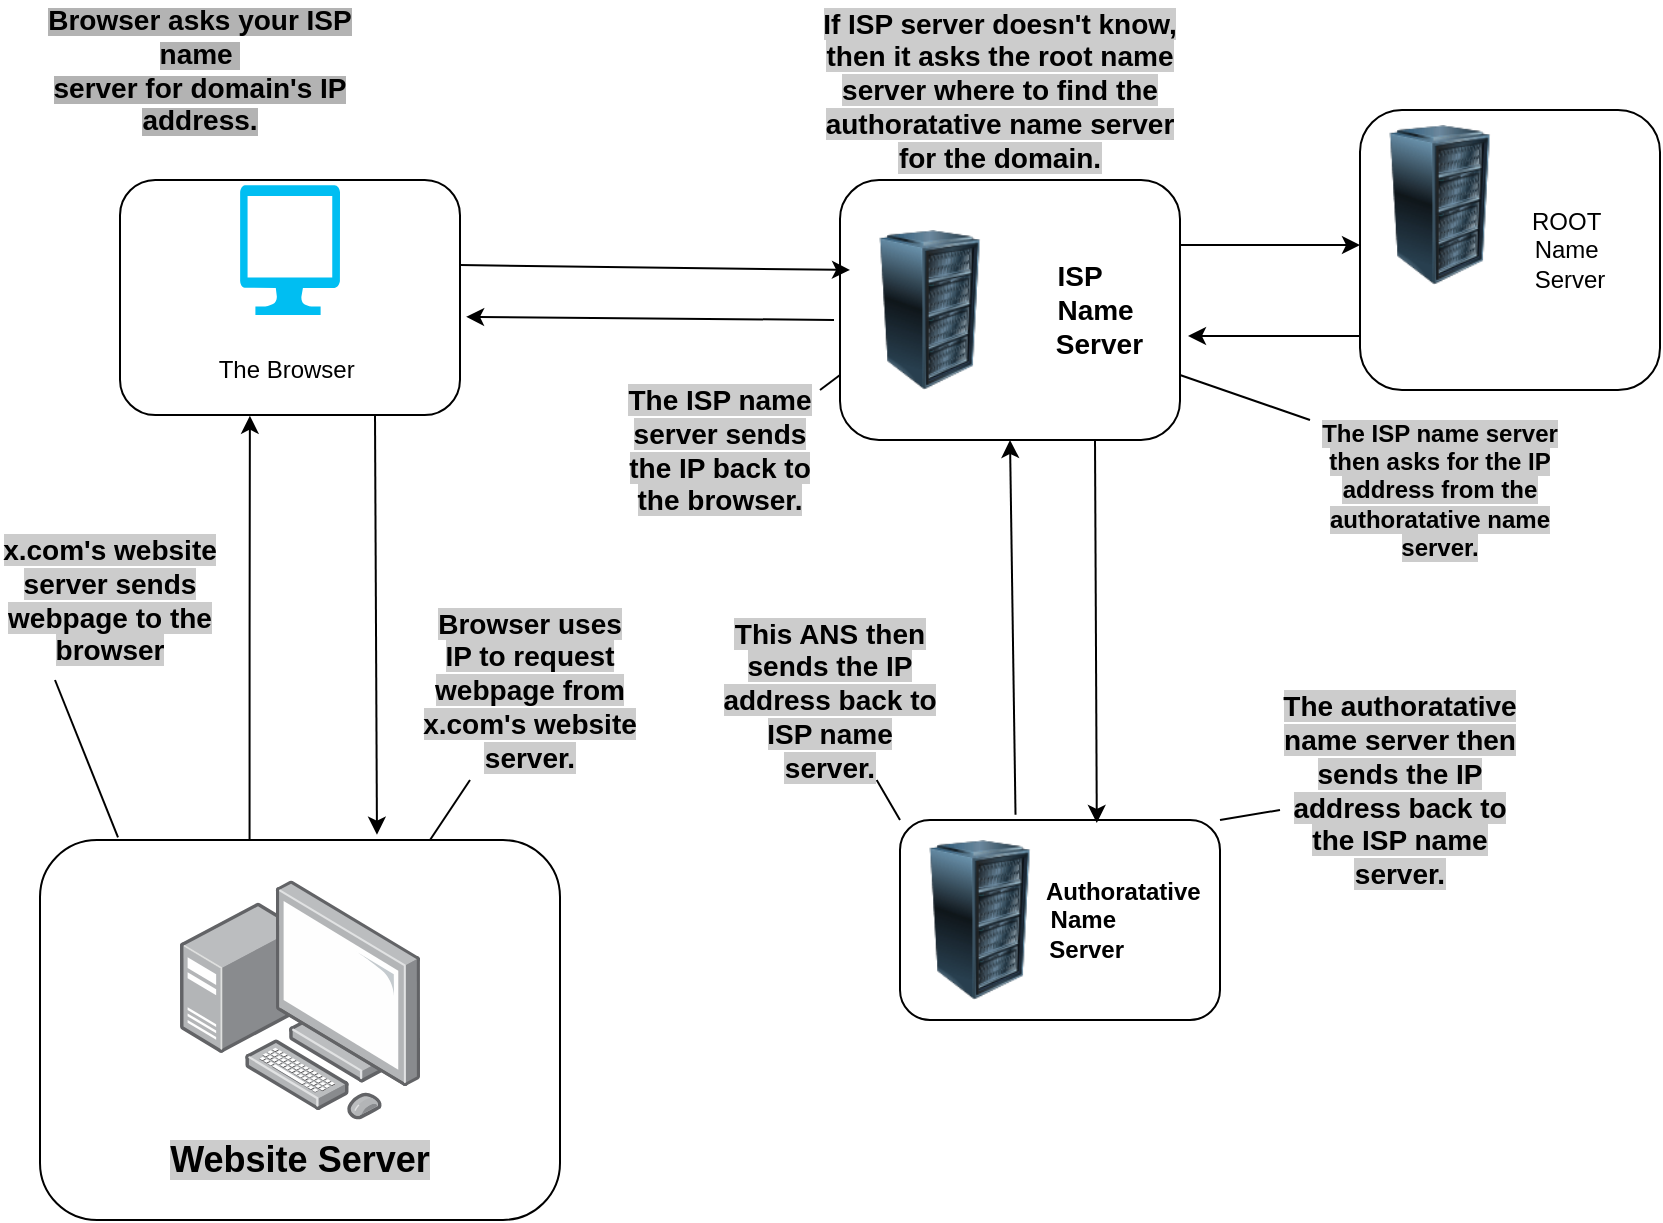 <mxfile version="14.4.3" type="device"><diagram id="0wB_RAFqZ_71fFTMggz_" name="Page-1"><mxGraphModel dx="1021" dy="652" grid="1" gridSize="10" guides="1" tooltips="1" connect="1" arrows="1" fold="1" page="1" pageScale="1" pageWidth="850" pageHeight="1100" math="0" shadow="0"><root><mxCell id="0"/><mxCell id="1" parent="0"/><mxCell id="tzicH9kwaCuf_Z-xAIDu-1" value="&lt;br&gt;&lt;br&gt;&lt;br&gt;&lt;br&gt;&lt;br&gt;The Browser&amp;nbsp;" style="rounded=1;whiteSpace=wrap;html=1;" vertex="1" parent="1"><mxGeometry x="60" y="90" width="170" height="117.5" as="geometry"/></mxCell><mxCell id="tzicH9kwaCuf_Z-xAIDu-2" value="&lt;b&gt;&lt;font style=&quot;font-size: 14px&quot;&gt;&amp;nbsp; &amp;nbsp; &amp;nbsp; &amp;nbsp; &amp;nbsp; &amp;nbsp; &amp;nbsp; &amp;nbsp; &amp;nbsp; ISP&lt;br&gt;&amp;nbsp; &amp;nbsp; &amp;nbsp; &amp;nbsp; &amp;nbsp; &amp;nbsp; &amp;nbsp; &amp;nbsp; &amp;nbsp; &amp;nbsp; &amp;nbsp; Name&lt;br&gt;&amp;nbsp; &amp;nbsp; &amp;nbsp; &amp;nbsp; &amp;nbsp; &amp;nbsp; &amp;nbsp; &amp;nbsp; &amp;nbsp; &amp;nbsp; &amp;nbsp; &amp;nbsp;Server&lt;/font&gt;&lt;/b&gt;" style="rounded=1;whiteSpace=wrap;html=1;" vertex="1" parent="1"><mxGeometry x="420" y="90" width="170" height="130" as="geometry"/></mxCell><mxCell id="tzicH9kwaCuf_Z-xAIDu-3" value="&amp;nbsp; &amp;nbsp; &amp;nbsp; &amp;nbsp; &amp;nbsp; &amp;nbsp; &amp;nbsp; &amp;nbsp; &amp;nbsp;ROOT&lt;br&gt;&amp;nbsp; &amp;nbsp; &amp;nbsp; &amp;nbsp; &amp;nbsp; &amp;nbsp; &amp;nbsp; &amp;nbsp; &amp;nbsp;Name&lt;br&gt;&amp;nbsp; &amp;nbsp; &amp;nbsp; &amp;nbsp; &amp;nbsp; &amp;nbsp; &amp;nbsp; &amp;nbsp; &amp;nbsp; Server" style="rounded=1;whiteSpace=wrap;html=1;" vertex="1" parent="1"><mxGeometry x="680" y="55" width="150" height="140" as="geometry"/></mxCell><mxCell id="tzicH9kwaCuf_Z-xAIDu-5" value="&lt;b&gt;&amp;nbsp; &amp;nbsp; &amp;nbsp; &amp;nbsp; &amp;nbsp; &amp;nbsp; &amp;nbsp; &amp;nbsp; &amp;nbsp; &amp;nbsp;Authoratative&lt;br&gt;&amp;nbsp; &amp;nbsp; &amp;nbsp; &amp;nbsp;Name&lt;br&gt;&amp;nbsp; &amp;nbsp; &amp;nbsp; &amp;nbsp; Server&lt;/b&gt;" style="rounded=1;whiteSpace=wrap;html=1;" vertex="1" parent="1"><mxGeometry x="450" y="410" width="160" height="100" as="geometry"/></mxCell><mxCell id="tzicH9kwaCuf_Z-xAIDu-39" style="edgeStyle=orthogonalEdgeStyle;rounded=0;orthogonalLoop=1;jettySize=auto;html=1;exitX=0.403;exitY=0.005;exitDx=0;exitDy=0;entryX=0.382;entryY=1.003;entryDx=0;entryDy=0;entryPerimeter=0;exitPerimeter=0;" edge="1" parent="1" source="tzicH9kwaCuf_Z-xAIDu-8" target="tzicH9kwaCuf_Z-xAIDu-1"><mxGeometry relative="1" as="geometry"/></mxCell><mxCell id="tzicH9kwaCuf_Z-xAIDu-8" value="" style="rounded=1;whiteSpace=wrap;html=1;" vertex="1" parent="1"><mxGeometry x="20" y="420" width="260" height="190" as="geometry"/></mxCell><mxCell id="tzicH9kwaCuf_Z-xAIDu-9" value="" style="verticalLabelPosition=bottom;html=1;verticalAlign=top;align=center;strokeColor=none;fillColor=#00BEF2;shape=mxgraph.azure.computer;pointerEvents=1;" vertex="1" parent="1"><mxGeometry x="120" y="92.5" width="50" height="65" as="geometry"/></mxCell><mxCell id="tzicH9kwaCuf_Z-xAIDu-10" value="" style="endArrow=classic;html=1;entryX=0;entryY=0.25;entryDx=0;entryDy=0;exitX=1;exitY=0.362;exitDx=0;exitDy=0;exitPerimeter=0;" edge="1" parent="1" source="tzicH9kwaCuf_Z-xAIDu-1" target="tzicH9kwaCuf_Z-xAIDu-13"><mxGeometry width="50" height="50" relative="1" as="geometry"><mxPoint x="200" y="135" as="sourcePoint"/><mxPoint x="280" y="135" as="targetPoint"/></mxGeometry></mxCell><mxCell id="tzicH9kwaCuf_Z-xAIDu-12" value="&lt;font&gt;&lt;b style=&quot;background-color: rgb(179 , 179 , 179)&quot;&gt;&lt;font style=&quot;font-size: 14px&quot;&gt;Browser asks your ISP name&amp;nbsp;&lt;br&gt;&lt;/font&gt;&lt;font style=&quot;font-size: 14px&quot;&gt;server for domain's IP address.&lt;/font&gt;&lt;/b&gt;&lt;/font&gt;" style="text;html=1;strokeColor=none;fillColor=none;align=center;verticalAlign=middle;whiteSpace=wrap;rounded=0;" vertex="1" parent="1"><mxGeometry x="20" width="160" height="70" as="geometry"/></mxCell><mxCell id="tzicH9kwaCuf_Z-xAIDu-13" value="" style="image;html=1;image=img/lib/clip_art/computers/Server_Rack_128x128.png" vertex="1" parent="1"><mxGeometry x="425" y="115" width="80" height="80" as="geometry"/></mxCell><mxCell id="tzicH9kwaCuf_Z-xAIDu-14" value="&lt;font style=&quot;font-size: 14px&quot;&gt;&lt;b style=&quot;background-color: rgb(204 , 204 , 204)&quot;&gt;If ISP server doesn't know, then it asks the root name server where to find the authoratative name server for the domain.&lt;/b&gt;&lt;/font&gt;" style="text;html=1;strokeColor=none;fillColor=none;align=center;verticalAlign=middle;whiteSpace=wrap;rounded=0;" vertex="1" parent="1"><mxGeometry x="410" y="10" width="180" height="70" as="geometry"/></mxCell><mxCell id="tzicH9kwaCuf_Z-xAIDu-16" value="" style="image;html=1;image=img/lib/clip_art/computers/Server_Rack_128x128.png" vertex="1" parent="1"><mxGeometry x="680" y="62.5" width="80" height="80" as="geometry"/></mxCell><mxCell id="tzicH9kwaCuf_Z-xAIDu-17" value="" style="endArrow=classic;html=1;exitX=1;exitY=0.25;exitDx=0;exitDy=0;entryX=0;entryY=0.75;entryDx=0;entryDy=0;" edge="1" parent="1" source="tzicH9kwaCuf_Z-xAIDu-2" target="tzicH9kwaCuf_Z-xAIDu-16"><mxGeometry width="50" height="50" relative="1" as="geometry"><mxPoint x="400" y="160" as="sourcePoint"/><mxPoint x="550" y="100" as="targetPoint"/></mxGeometry></mxCell><mxCell id="tzicH9kwaCuf_Z-xAIDu-18" value="" style="endArrow=classic;html=1;exitX=0;exitY=0.807;exitDx=0;exitDy=0;exitPerimeter=0;" edge="1" parent="1" source="tzicH9kwaCuf_Z-xAIDu-3"><mxGeometry width="50" height="50" relative="1" as="geometry"><mxPoint x="400" y="160" as="sourcePoint"/><mxPoint x="594" y="168" as="targetPoint"/></mxGeometry></mxCell><mxCell id="tzicH9kwaCuf_Z-xAIDu-19" value="" style="endArrow=classic;html=1;entryX=0.615;entryY=0.015;entryDx=0;entryDy=0;exitX=0.75;exitY=1;exitDx=0;exitDy=0;entryPerimeter=0;" edge="1" parent="1" source="tzicH9kwaCuf_Z-xAIDu-2" target="tzicH9kwaCuf_Z-xAIDu-5"><mxGeometry width="50" height="50" relative="1" as="geometry"><mxPoint x="590" y="170" as="sourcePoint"/><mxPoint x="450" y="290" as="targetPoint"/></mxGeometry></mxCell><mxCell id="tzicH9kwaCuf_Z-xAIDu-22" value="" style="image;html=1;image=img/lib/clip_art/computers/Server_Rack_128x128.png" vertex="1" parent="1"><mxGeometry x="460" y="420" width="60" height="80" as="geometry"/></mxCell><mxCell id="tzicH9kwaCuf_Z-xAIDu-23" value="" style="endArrow=none;html=1;entryX=0;entryY=0;entryDx=0;entryDy=0;exitX=1;exitY=0.75;exitDx=0;exitDy=0;" edge="1" parent="1" source="tzicH9kwaCuf_Z-xAIDu-2" target="tzicH9kwaCuf_Z-xAIDu-24"><mxGeometry width="50" height="50" relative="1" as="geometry"><mxPoint x="490" y="170" as="sourcePoint"/><mxPoint x="560" y="240" as="targetPoint"/></mxGeometry></mxCell><mxCell id="tzicH9kwaCuf_Z-xAIDu-24" value="&lt;span style=&quot;background-color: rgb(204 , 204 , 204)&quot;&gt;&lt;b&gt;The ISP name server then asks for the IP address from the authoratative name server.&lt;/b&gt;&lt;/span&gt;" style="text;html=1;strokeColor=none;fillColor=none;align=center;verticalAlign=middle;whiteSpace=wrap;rounded=0;" vertex="1" parent="1"><mxGeometry x="655" y="210" width="130" height="70" as="geometry"/></mxCell><mxCell id="tzicH9kwaCuf_Z-xAIDu-25" value="" style="endArrow=none;html=1;exitX=1;exitY=0;exitDx=0;exitDy=0;" edge="1" parent="1" source="tzicH9kwaCuf_Z-xAIDu-5" target="tzicH9kwaCuf_Z-xAIDu-26"><mxGeometry width="50" height="50" relative="1" as="geometry"><mxPoint x="400" y="330" as="sourcePoint"/><mxPoint x="570" y="390" as="targetPoint"/></mxGeometry></mxCell><mxCell id="tzicH9kwaCuf_Z-xAIDu-26" value="&lt;font style=&quot;font-size: 14px ; background-color: rgb(204 , 204 , 204)&quot;&gt;&lt;b&gt;The authoratative name server then sends the IP address back to the ISP name server.&lt;/b&gt;&lt;/font&gt;" style="text;html=1;strokeColor=none;fillColor=none;align=center;verticalAlign=middle;whiteSpace=wrap;rounded=0;" vertex="1" parent="1"><mxGeometry x="640" y="350" width="120" height="90" as="geometry"/></mxCell><mxCell id="tzicH9kwaCuf_Z-xAIDu-27" value="" style="endArrow=classic;html=1;exitX=0.361;exitY=-0.026;exitDx=0;exitDy=0;exitPerimeter=0;" edge="1" parent="1" source="tzicH9kwaCuf_Z-xAIDu-5"><mxGeometry width="50" height="50" relative="1" as="geometry"><mxPoint x="400" y="410" as="sourcePoint"/><mxPoint x="505" y="220" as="targetPoint"/></mxGeometry></mxCell><mxCell id="tzicH9kwaCuf_Z-xAIDu-28" value="" style="endArrow=none;html=1;exitX=0;exitY=0;exitDx=0;exitDy=0;" edge="1" parent="1" source="tzicH9kwaCuf_Z-xAIDu-5" target="tzicH9kwaCuf_Z-xAIDu-29"><mxGeometry width="50" height="50" relative="1" as="geometry"><mxPoint x="400" y="280" as="sourcePoint"/><mxPoint x="320" y="390" as="targetPoint"/></mxGeometry></mxCell><mxCell id="tzicH9kwaCuf_Z-xAIDu-29" value="&lt;font style=&quot;font-size: 14px&quot;&gt;&lt;b style=&quot;background-color: rgb(204 , 204 , 204)&quot;&gt;This ANS then sends the IP address back to ISP name server.&lt;/b&gt;&lt;/font&gt;" style="text;html=1;strokeColor=none;fillColor=none;align=center;verticalAlign=middle;whiteSpace=wrap;rounded=0;" vertex="1" parent="1"><mxGeometry x="360" y="310" width="110" height="80" as="geometry"/></mxCell><mxCell id="tzicH9kwaCuf_Z-xAIDu-30" value="" style="endArrow=classic;html=1;entryX=1.018;entryY=0.582;entryDx=0;entryDy=0;entryPerimeter=0;" edge="1" parent="1" target="tzicH9kwaCuf_Z-xAIDu-1"><mxGeometry width="50" height="50" relative="1" as="geometry"><mxPoint x="417" y="160" as="sourcePoint"/><mxPoint x="450" y="320" as="targetPoint"/></mxGeometry></mxCell><mxCell id="tzicH9kwaCuf_Z-xAIDu-32" value="" style="endArrow=none;html=1;entryX=0;entryY=0.75;entryDx=0;entryDy=0;exitX=1;exitY=0;exitDx=0;exitDy=0;" edge="1" parent="1" source="tzicH9kwaCuf_Z-xAIDu-33" target="tzicH9kwaCuf_Z-xAIDu-2"><mxGeometry width="50" height="50" relative="1" as="geometry"><mxPoint x="390" y="220" as="sourcePoint"/><mxPoint x="450" y="220" as="targetPoint"/></mxGeometry></mxCell><mxCell id="tzicH9kwaCuf_Z-xAIDu-33" value="&lt;font style=&quot;font-size: 14px&quot;&gt;&lt;b style=&quot;background-color: rgb(204 , 204 , 204)&quot;&gt;The ISP name server sends the IP back to the browser.&lt;/b&gt;&lt;/font&gt;" style="text;html=1;strokeColor=none;fillColor=none;align=center;verticalAlign=middle;whiteSpace=wrap;rounded=0;" vertex="1" parent="1"><mxGeometry x="310" y="195" width="100" height="60" as="geometry"/></mxCell><mxCell id="tzicH9kwaCuf_Z-xAIDu-34" value="" style="points=[];aspect=fixed;html=1;align=center;shadow=0;dashed=0;image;image=img/lib/allied_telesis/computer_and_terminals/Personal_Computer_with_Server.svg;" vertex="1" parent="1"><mxGeometry x="90" y="440" width="120" height="120" as="geometry"/></mxCell><mxCell id="tzicH9kwaCuf_Z-xAIDu-35" value="&lt;font style=&quot;font-size: 18px&quot;&gt;&lt;b style=&quot;background-color: rgb(204 , 204 , 204)&quot;&gt;Website Server&lt;/b&gt;&lt;/font&gt;" style="text;html=1;strokeColor=none;fillColor=none;align=center;verticalAlign=middle;whiteSpace=wrap;rounded=0;" vertex="1" parent="1"><mxGeometry x="80" y="570" width="140" height="20" as="geometry"/></mxCell><mxCell id="tzicH9kwaCuf_Z-xAIDu-40" value="" style="endArrow=classic;html=1;exitX=0.75;exitY=1;exitDx=0;exitDy=0;entryX=0.648;entryY=-0.014;entryDx=0;entryDy=0;entryPerimeter=0;" edge="1" parent="1" source="tzicH9kwaCuf_Z-xAIDu-1" target="tzicH9kwaCuf_Z-xAIDu-8"><mxGeometry width="50" height="50" relative="1" as="geometry"><mxPoint x="400" y="240" as="sourcePoint"/><mxPoint x="450" y="190" as="targetPoint"/></mxGeometry></mxCell><mxCell id="tzicH9kwaCuf_Z-xAIDu-42" value="&lt;font style=&quot;font-size: 14px&quot;&gt;&lt;b style=&quot;background-color: rgb(204 , 204 , 204)&quot;&gt;x.com's website server sends webpage to the browser&lt;/b&gt;&lt;/font&gt;" style="text;html=1;strokeColor=none;fillColor=none;align=center;verticalAlign=middle;whiteSpace=wrap;rounded=0;" vertex="1" parent="1"><mxGeometry y="260" width="110" height="80" as="geometry"/></mxCell><mxCell id="tzicH9kwaCuf_Z-xAIDu-43" value="" style="endArrow=none;html=1;entryX=0.15;entryY=-0.007;entryDx=0;entryDy=0;entryPerimeter=0;exitX=0.25;exitY=1;exitDx=0;exitDy=0;" edge="1" parent="1" source="tzicH9kwaCuf_Z-xAIDu-42" target="tzicH9kwaCuf_Z-xAIDu-8"><mxGeometry width="50" height="50" relative="1" as="geometry"><mxPoint x="400" y="210" as="sourcePoint"/><mxPoint x="450" y="160" as="targetPoint"/></mxGeometry></mxCell><mxCell id="tzicH9kwaCuf_Z-xAIDu-44" value="" style="endArrow=none;html=1;exitX=0.75;exitY=0;exitDx=0;exitDy=0;" edge="1" parent="1" source="tzicH9kwaCuf_Z-xAIDu-8" target="tzicH9kwaCuf_Z-xAIDu-45"><mxGeometry width="50" height="50" relative="1" as="geometry"><mxPoint x="400" y="330" as="sourcePoint"/><mxPoint x="240" y="380" as="targetPoint"/></mxGeometry></mxCell><mxCell id="tzicH9kwaCuf_Z-xAIDu-45" value="&lt;font style=&quot;font-size: 14px ; background-color: rgb(204 , 204 , 204)&quot;&gt;&lt;b&gt;Browser uses IP to request webpage from x.com's website server.&lt;/b&gt;&lt;/font&gt;" style="text;html=1;strokeColor=none;fillColor=none;align=center;verticalAlign=middle;whiteSpace=wrap;rounded=0;" vertex="1" parent="1"><mxGeometry x="210" y="300" width="110" height="90" as="geometry"/></mxCell></root></mxGraphModel></diagram></mxfile>